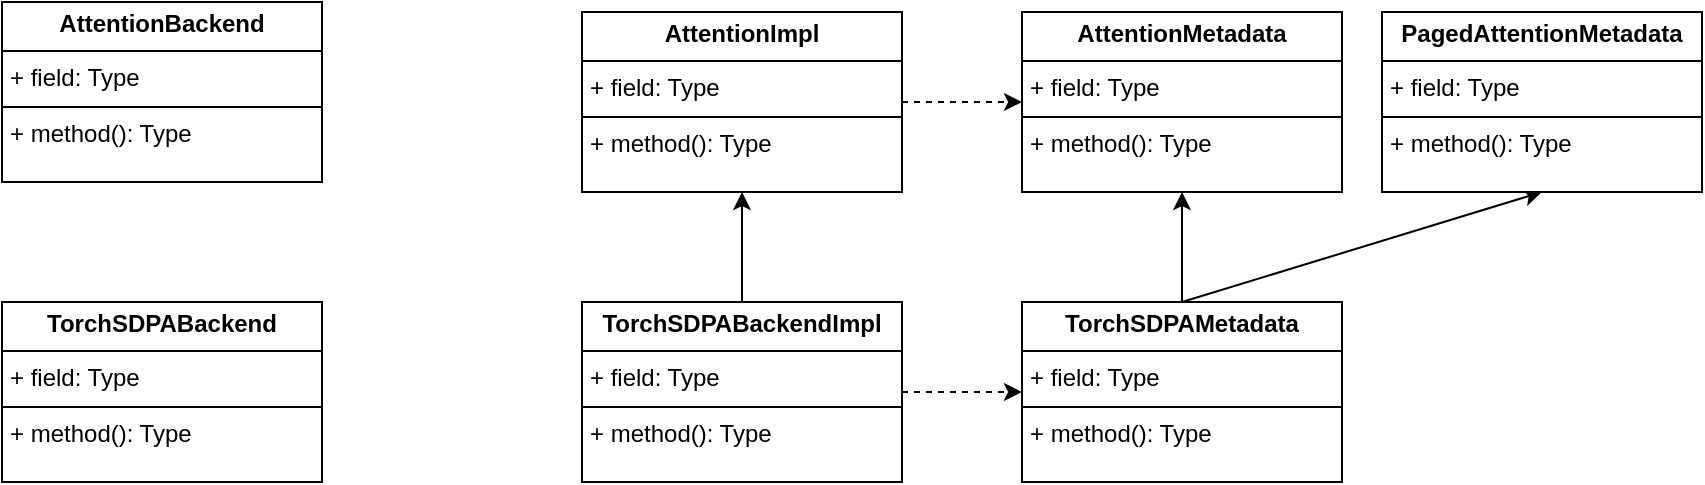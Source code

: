 <mxfile version="24.4.10" type="github">
  <diagram name="Page-1" id="LSGXJPfratOF0aPlRryW">
    <mxGraphModel dx="1354" dy="771" grid="1" gridSize="10" guides="1" tooltips="1" connect="1" arrows="1" fold="1" page="1" pageScale="1" pageWidth="850" pageHeight="1100" math="0" shadow="0">
      <root>
        <mxCell id="0" />
        <mxCell id="1" parent="0" />
        <mxCell id="1EZqmZqj-S-Yhyx-SK4n-1" value="&lt;p style=&quot;margin:0px;margin-top:4px;text-align:center;&quot;&gt;&lt;span style=&quot;background-color: initial; text-align: left;&quot;&gt;&lt;b&gt;AttentionBackend&lt;/b&gt;&lt;/span&gt;&lt;/p&gt;&lt;hr size=&quot;1&quot; style=&quot;border-style:solid;&quot;&gt;&lt;p style=&quot;margin:0px;margin-left:4px;&quot;&gt;+ field: Type&lt;/p&gt;&lt;hr size=&quot;1&quot; style=&quot;border-style:solid;&quot;&gt;&lt;p style=&quot;margin:0px;margin-left:4px;&quot;&gt;+ method(): Type&lt;/p&gt;" style="verticalAlign=top;align=left;overflow=fill;html=1;whiteSpace=wrap;" vertex="1" parent="1">
          <mxGeometry x="60" y="220" width="160" height="90" as="geometry" />
        </mxCell>
        <mxCell id="1EZqmZqj-S-Yhyx-SK4n-2" value="&lt;p style=&quot;text-align: center; margin: 4px 0px 0px;&quot;&gt;&lt;b&gt;TorchSDPABackend&lt;/b&gt;&lt;br&gt;&lt;/p&gt;&lt;hr size=&quot;1&quot; style=&quot;border-style:solid;&quot;&gt;&lt;p style=&quot;margin:0px;margin-left:4px;&quot;&gt;+ field: Type&lt;/p&gt;&lt;hr size=&quot;1&quot; style=&quot;border-style:solid;&quot;&gt;&lt;p style=&quot;margin:0px;margin-left:4px;&quot;&gt;+ method(): Type&lt;/p&gt;" style="verticalAlign=top;align=left;overflow=fill;html=1;whiteSpace=wrap;" vertex="1" parent="1">
          <mxGeometry x="60" y="370" width="160" height="90" as="geometry" />
        </mxCell>
        <mxCell id="1EZqmZqj-S-Yhyx-SK4n-6" style="edgeStyle=orthogonalEdgeStyle;rounded=0;orthogonalLoop=1;jettySize=auto;html=1;exitX=0.5;exitY=0;exitDx=0;exitDy=0;entryX=0.5;entryY=1;entryDx=0;entryDy=0;" edge="1" parent="1" source="1EZqmZqj-S-Yhyx-SK4n-3" target="1EZqmZqj-S-Yhyx-SK4n-5">
          <mxGeometry relative="1" as="geometry" />
        </mxCell>
        <mxCell id="1EZqmZqj-S-Yhyx-SK4n-11" style="edgeStyle=orthogonalEdgeStyle;rounded=0;orthogonalLoop=1;jettySize=auto;html=1;exitX=1;exitY=0.5;exitDx=0;exitDy=0;entryX=0;entryY=0.5;entryDx=0;entryDy=0;dashed=1;" edge="1" parent="1" source="1EZqmZqj-S-Yhyx-SK4n-3" target="1EZqmZqj-S-Yhyx-SK4n-7">
          <mxGeometry relative="1" as="geometry" />
        </mxCell>
        <mxCell id="1EZqmZqj-S-Yhyx-SK4n-3" value="&lt;p style=&quot;text-align: center; margin: 4px 0px 0px;&quot;&gt;&lt;b&gt;TorchSDPABackendImpl&lt;/b&gt;&lt;br&gt;&lt;/p&gt;&lt;hr size=&quot;1&quot; style=&quot;border-style:solid;&quot;&gt;&lt;p style=&quot;margin:0px;margin-left:4px;&quot;&gt;+ field: Type&lt;/p&gt;&lt;hr size=&quot;1&quot; style=&quot;border-style:solid;&quot;&gt;&lt;p style=&quot;margin:0px;margin-left:4px;&quot;&gt;+ method(): Type&lt;/p&gt;" style="verticalAlign=top;align=left;overflow=fill;html=1;whiteSpace=wrap;" vertex="1" parent="1">
          <mxGeometry x="350" y="370" width="160" height="90" as="geometry" />
        </mxCell>
        <mxCell id="1EZqmZqj-S-Yhyx-SK4n-10" style="edgeStyle=orthogonalEdgeStyle;rounded=0;orthogonalLoop=1;jettySize=auto;html=1;exitX=1;exitY=0.5;exitDx=0;exitDy=0;entryX=0;entryY=0.5;entryDx=0;entryDy=0;dashed=1;" edge="1" parent="1" source="1EZqmZqj-S-Yhyx-SK4n-5" target="1EZqmZqj-S-Yhyx-SK4n-8">
          <mxGeometry relative="1" as="geometry" />
        </mxCell>
        <mxCell id="1EZqmZqj-S-Yhyx-SK4n-5" value="&lt;p style=&quot;margin:0px;margin-top:4px;text-align:center;&quot;&gt;&lt;span style=&quot;background-color: initial; text-align: left;&quot;&gt;&lt;b&gt;AttentionImpl&lt;/b&gt;&lt;/span&gt;&lt;/p&gt;&lt;hr size=&quot;1&quot; style=&quot;border-style:solid;&quot;&gt;&lt;p style=&quot;margin:0px;margin-left:4px;&quot;&gt;+ field: Type&lt;/p&gt;&lt;hr size=&quot;1&quot; style=&quot;border-style:solid;&quot;&gt;&lt;p style=&quot;margin:0px;margin-left:4px;&quot;&gt;+ method(): Type&lt;/p&gt;" style="verticalAlign=top;align=left;overflow=fill;html=1;whiteSpace=wrap;" vertex="1" parent="1">
          <mxGeometry x="350" y="225" width="160" height="90" as="geometry" />
        </mxCell>
        <mxCell id="1EZqmZqj-S-Yhyx-SK4n-9" style="edgeStyle=orthogonalEdgeStyle;rounded=0;orthogonalLoop=1;jettySize=auto;html=1;exitX=0.5;exitY=0;exitDx=0;exitDy=0;entryX=0.5;entryY=1;entryDx=0;entryDy=0;" edge="1" parent="1" source="1EZqmZqj-S-Yhyx-SK4n-7" target="1EZqmZqj-S-Yhyx-SK4n-8">
          <mxGeometry relative="1" as="geometry" />
        </mxCell>
        <mxCell id="1EZqmZqj-S-Yhyx-SK4n-13" style="rounded=0;orthogonalLoop=1;jettySize=auto;html=1;exitX=0.5;exitY=0;exitDx=0;exitDy=0;entryX=0.5;entryY=1;entryDx=0;entryDy=0;" edge="1" parent="1" source="1EZqmZqj-S-Yhyx-SK4n-7" target="1EZqmZqj-S-Yhyx-SK4n-12">
          <mxGeometry relative="1" as="geometry" />
        </mxCell>
        <mxCell id="1EZqmZqj-S-Yhyx-SK4n-7" value="&lt;p style=&quot;text-align: center; margin: 4px 0px 0px;&quot;&gt;&lt;b&gt;TorchSDPAMetadata&lt;/b&gt;&lt;br&gt;&lt;/p&gt;&lt;hr size=&quot;1&quot; style=&quot;border-style:solid;&quot;&gt;&lt;p style=&quot;margin:0px;margin-left:4px;&quot;&gt;+ field: Type&lt;/p&gt;&lt;hr size=&quot;1&quot; style=&quot;border-style:solid;&quot;&gt;&lt;p style=&quot;margin:0px;margin-left:4px;&quot;&gt;+ method(): Type&lt;/p&gt;" style="verticalAlign=top;align=left;overflow=fill;html=1;whiteSpace=wrap;" vertex="1" parent="1">
          <mxGeometry x="570" y="370" width="160" height="90" as="geometry" />
        </mxCell>
        <mxCell id="1EZqmZqj-S-Yhyx-SK4n-8" value="&lt;p style=&quot;text-align: center; margin: 4px 0px 0px;&quot;&gt;&lt;b&gt;AttentionMetadata&lt;/b&gt;&lt;br&gt;&lt;/p&gt;&lt;hr size=&quot;1&quot; style=&quot;border-style:solid;&quot;&gt;&lt;p style=&quot;margin:0px;margin-left:4px;&quot;&gt;+ field: Type&lt;/p&gt;&lt;hr size=&quot;1&quot; style=&quot;border-style:solid;&quot;&gt;&lt;p style=&quot;margin:0px;margin-left:4px;&quot;&gt;+ method(): Type&lt;/p&gt;" style="verticalAlign=top;align=left;overflow=fill;html=1;whiteSpace=wrap;" vertex="1" parent="1">
          <mxGeometry x="570" y="225" width="160" height="90" as="geometry" />
        </mxCell>
        <mxCell id="1EZqmZqj-S-Yhyx-SK4n-12" value="&lt;p style=&quot;text-align: center; margin: 4px 0px 0px;&quot;&gt;&lt;b&gt;PagedAttentionMetadata&lt;/b&gt;&lt;br&gt;&lt;/p&gt;&lt;hr size=&quot;1&quot; style=&quot;border-style:solid;&quot;&gt;&lt;p style=&quot;margin:0px;margin-left:4px;&quot;&gt;+ field: Type&lt;/p&gt;&lt;hr size=&quot;1&quot; style=&quot;border-style:solid;&quot;&gt;&lt;p style=&quot;margin:0px;margin-left:4px;&quot;&gt;+ method(): Type&lt;/p&gt;" style="verticalAlign=top;align=left;overflow=fill;html=1;whiteSpace=wrap;" vertex="1" parent="1">
          <mxGeometry x="750" y="225" width="160" height="90" as="geometry" />
        </mxCell>
      </root>
    </mxGraphModel>
  </diagram>
</mxfile>
